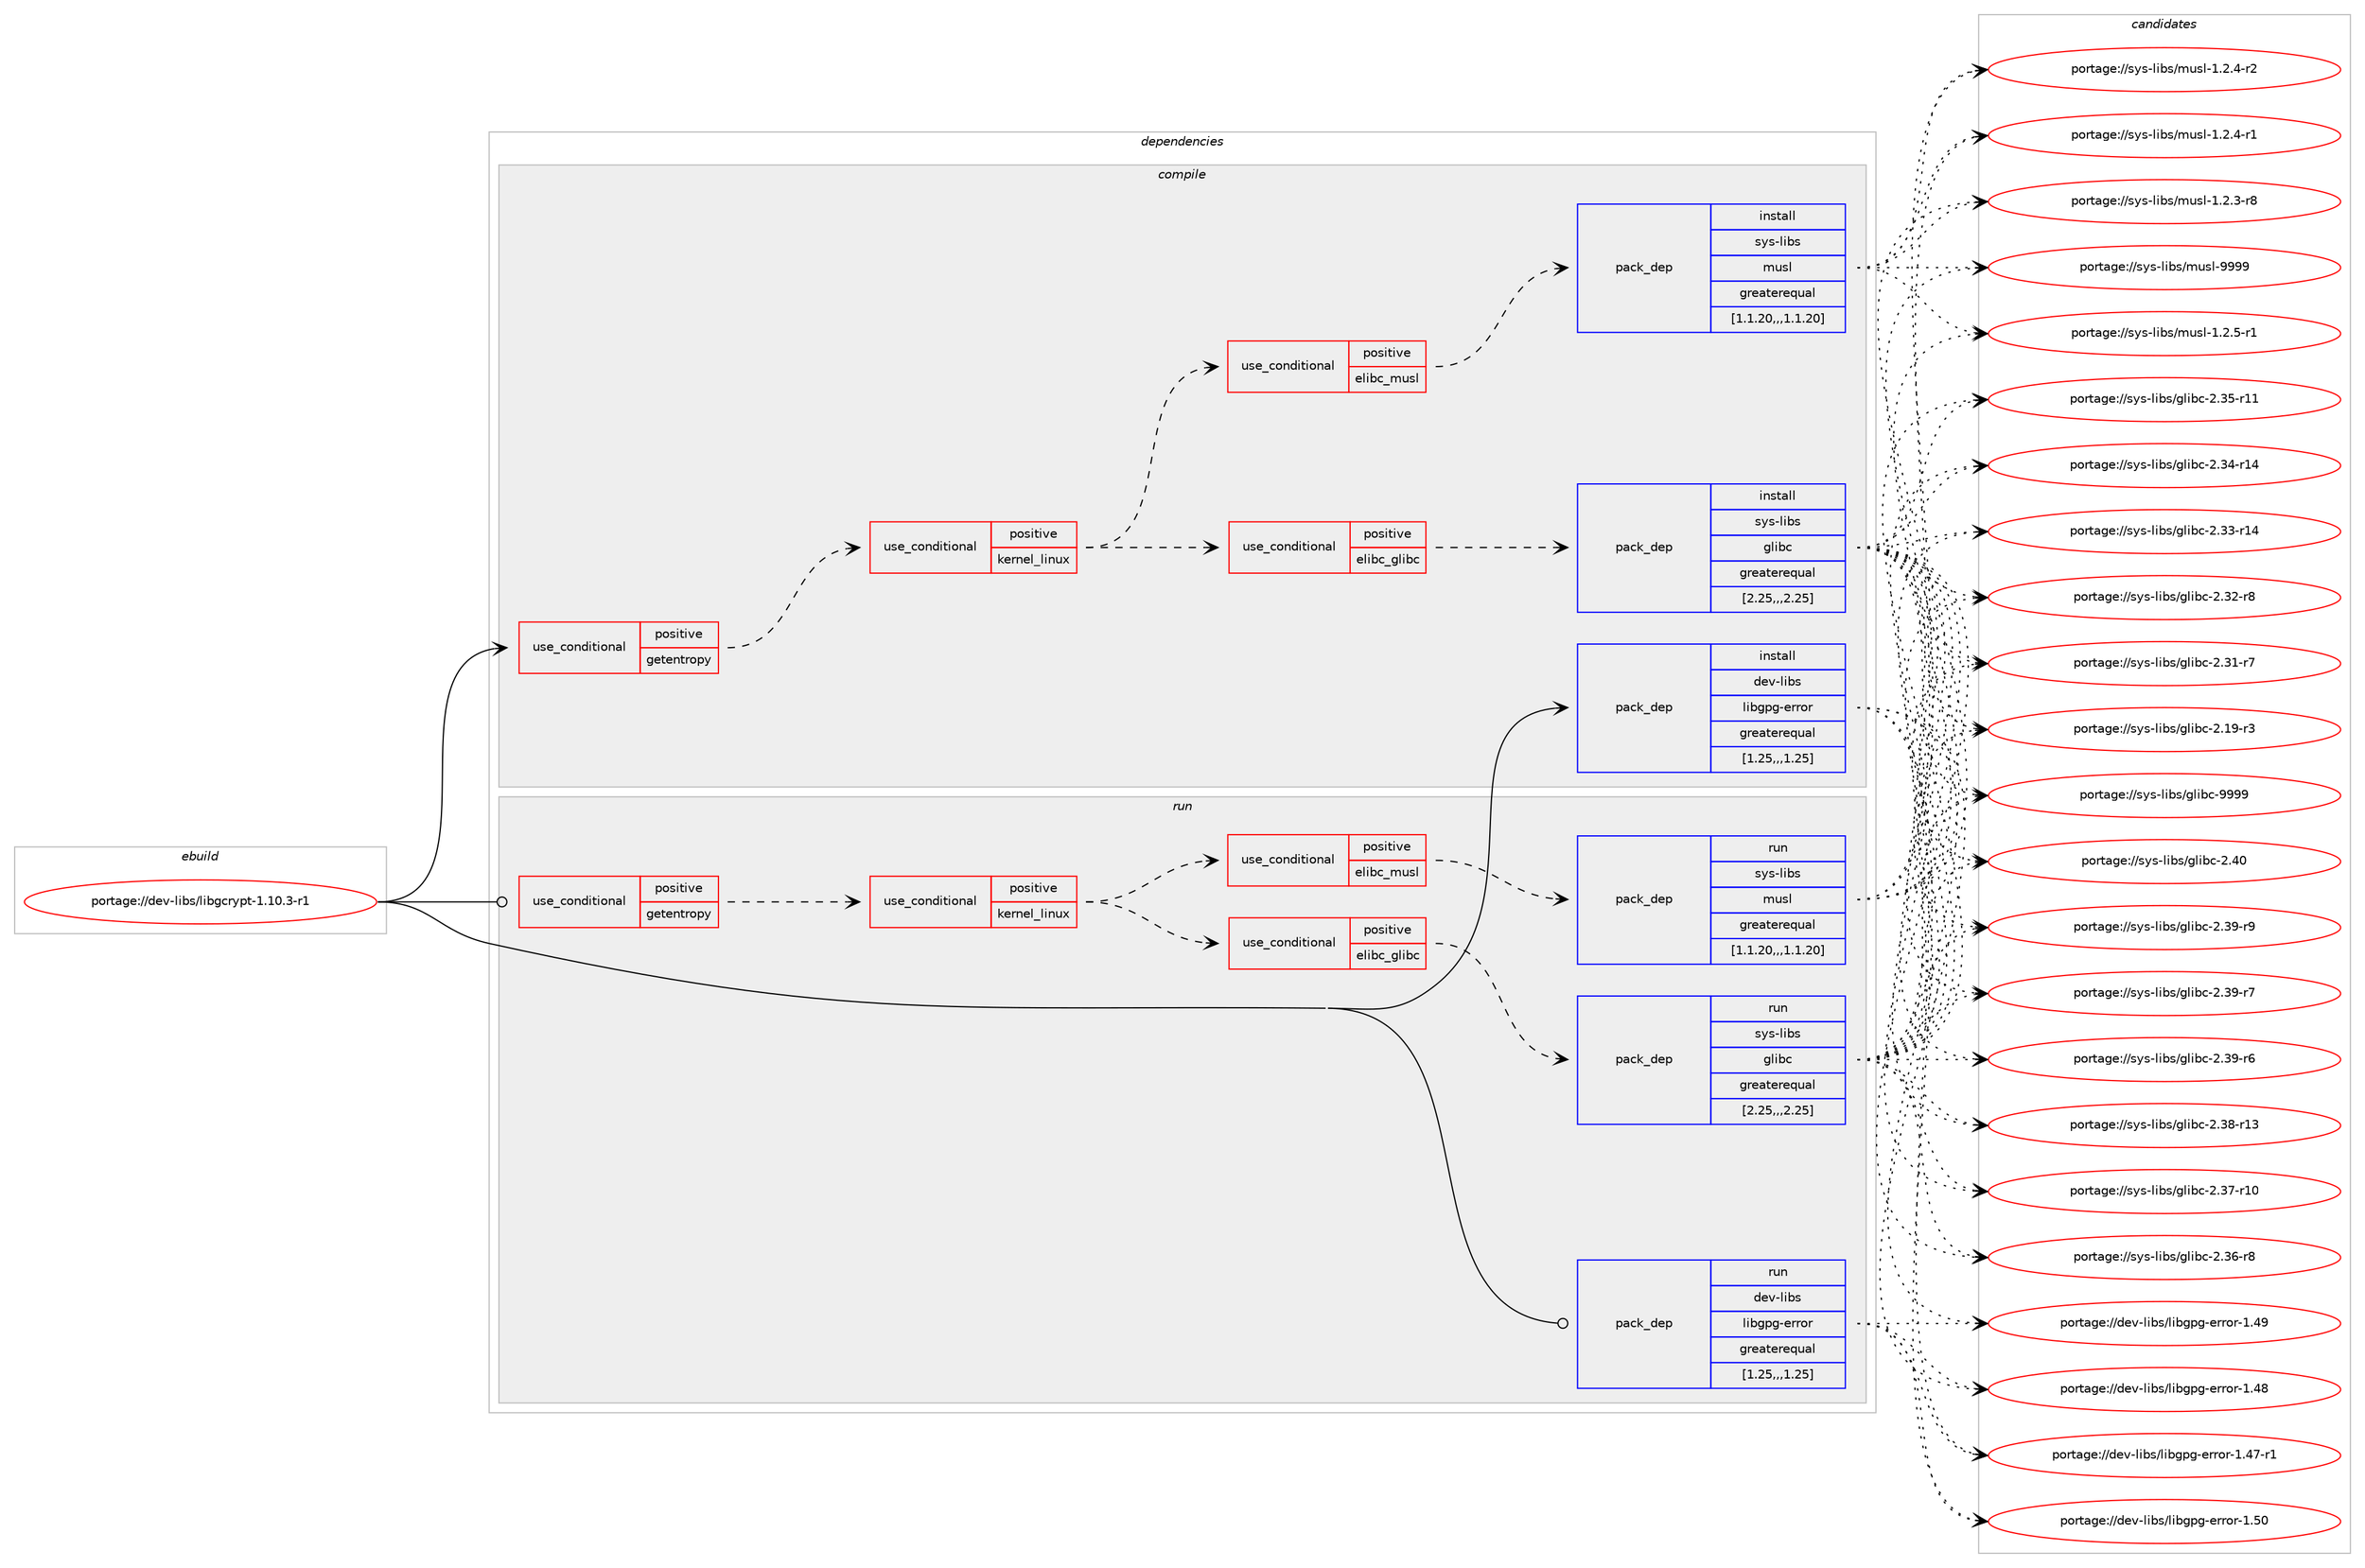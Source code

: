 digraph prolog {

# *************
# Graph options
# *************

newrank=true;
concentrate=true;
compound=true;
graph [rankdir=LR,fontname=Helvetica,fontsize=10,ranksep=1.5];#, ranksep=2.5, nodesep=0.2];
edge  [arrowhead=vee];
node  [fontname=Helvetica,fontsize=10];

# **********
# The ebuild
# **********

subgraph cluster_leftcol {
color=gray;
label=<<i>ebuild</i>>;
id [label="portage://dev-libs/libgcrypt-1.10.3-r1", color=red, width=4, href="../dev-libs/libgcrypt-1.10.3-r1.svg"];
}

# ****************
# The dependencies
# ****************

subgraph cluster_midcol {
color=gray;
label=<<i>dependencies</i>>;
subgraph cluster_compile {
fillcolor="#eeeeee";
style=filled;
label=<<i>compile</i>>;
subgraph cond26823 {
dependency110178 [label=<<TABLE BORDER="0" CELLBORDER="1" CELLSPACING="0" CELLPADDING="4"><TR><TD ROWSPAN="3" CELLPADDING="10">use_conditional</TD></TR><TR><TD>positive</TD></TR><TR><TD>getentropy</TD></TR></TABLE>>, shape=none, color=red];
subgraph cond26824 {
dependency110179 [label=<<TABLE BORDER="0" CELLBORDER="1" CELLSPACING="0" CELLPADDING="4"><TR><TD ROWSPAN="3" CELLPADDING="10">use_conditional</TD></TR><TR><TD>positive</TD></TR><TR><TD>kernel_linux</TD></TR></TABLE>>, shape=none, color=red];
subgraph cond26825 {
dependency110180 [label=<<TABLE BORDER="0" CELLBORDER="1" CELLSPACING="0" CELLPADDING="4"><TR><TD ROWSPAN="3" CELLPADDING="10">use_conditional</TD></TR><TR><TD>positive</TD></TR><TR><TD>elibc_glibc</TD></TR></TABLE>>, shape=none, color=red];
subgraph pack82161 {
dependency110181 [label=<<TABLE BORDER="0" CELLBORDER="1" CELLSPACING="0" CELLPADDING="4" WIDTH="220"><TR><TD ROWSPAN="6" CELLPADDING="30">pack_dep</TD></TR><TR><TD WIDTH="110">install</TD></TR><TR><TD>sys-libs</TD></TR><TR><TD>glibc</TD></TR><TR><TD>greaterequal</TD></TR><TR><TD>[2.25,,,2.25]</TD></TR></TABLE>>, shape=none, color=blue];
}
dependency110180:e -> dependency110181:w [weight=20,style="dashed",arrowhead="vee"];
}
dependency110179:e -> dependency110180:w [weight=20,style="dashed",arrowhead="vee"];
subgraph cond26826 {
dependency110182 [label=<<TABLE BORDER="0" CELLBORDER="1" CELLSPACING="0" CELLPADDING="4"><TR><TD ROWSPAN="3" CELLPADDING="10">use_conditional</TD></TR><TR><TD>positive</TD></TR><TR><TD>elibc_musl</TD></TR></TABLE>>, shape=none, color=red];
subgraph pack82162 {
dependency110183 [label=<<TABLE BORDER="0" CELLBORDER="1" CELLSPACING="0" CELLPADDING="4" WIDTH="220"><TR><TD ROWSPAN="6" CELLPADDING="30">pack_dep</TD></TR><TR><TD WIDTH="110">install</TD></TR><TR><TD>sys-libs</TD></TR><TR><TD>musl</TD></TR><TR><TD>greaterequal</TD></TR><TR><TD>[1.1.20,,,1.1.20]</TD></TR></TABLE>>, shape=none, color=blue];
}
dependency110182:e -> dependency110183:w [weight=20,style="dashed",arrowhead="vee"];
}
dependency110179:e -> dependency110182:w [weight=20,style="dashed",arrowhead="vee"];
}
dependency110178:e -> dependency110179:w [weight=20,style="dashed",arrowhead="vee"];
}
id:e -> dependency110178:w [weight=20,style="solid",arrowhead="vee"];
subgraph pack82163 {
dependency110184 [label=<<TABLE BORDER="0" CELLBORDER="1" CELLSPACING="0" CELLPADDING="4" WIDTH="220"><TR><TD ROWSPAN="6" CELLPADDING="30">pack_dep</TD></TR><TR><TD WIDTH="110">install</TD></TR><TR><TD>dev-libs</TD></TR><TR><TD>libgpg-error</TD></TR><TR><TD>greaterequal</TD></TR><TR><TD>[1.25,,,1.25]</TD></TR></TABLE>>, shape=none, color=blue];
}
id:e -> dependency110184:w [weight=20,style="solid",arrowhead="vee"];
}
subgraph cluster_compileandrun {
fillcolor="#eeeeee";
style=filled;
label=<<i>compile and run</i>>;
}
subgraph cluster_run {
fillcolor="#eeeeee";
style=filled;
label=<<i>run</i>>;
subgraph cond26827 {
dependency110185 [label=<<TABLE BORDER="0" CELLBORDER="1" CELLSPACING="0" CELLPADDING="4"><TR><TD ROWSPAN="3" CELLPADDING="10">use_conditional</TD></TR><TR><TD>positive</TD></TR><TR><TD>getentropy</TD></TR></TABLE>>, shape=none, color=red];
subgraph cond26828 {
dependency110186 [label=<<TABLE BORDER="0" CELLBORDER="1" CELLSPACING="0" CELLPADDING="4"><TR><TD ROWSPAN="3" CELLPADDING="10">use_conditional</TD></TR><TR><TD>positive</TD></TR><TR><TD>kernel_linux</TD></TR></TABLE>>, shape=none, color=red];
subgraph cond26829 {
dependency110187 [label=<<TABLE BORDER="0" CELLBORDER="1" CELLSPACING="0" CELLPADDING="4"><TR><TD ROWSPAN="3" CELLPADDING="10">use_conditional</TD></TR><TR><TD>positive</TD></TR><TR><TD>elibc_glibc</TD></TR></TABLE>>, shape=none, color=red];
subgraph pack82164 {
dependency110188 [label=<<TABLE BORDER="0" CELLBORDER="1" CELLSPACING="0" CELLPADDING="4" WIDTH="220"><TR><TD ROWSPAN="6" CELLPADDING="30">pack_dep</TD></TR><TR><TD WIDTH="110">run</TD></TR><TR><TD>sys-libs</TD></TR><TR><TD>glibc</TD></TR><TR><TD>greaterequal</TD></TR><TR><TD>[2.25,,,2.25]</TD></TR></TABLE>>, shape=none, color=blue];
}
dependency110187:e -> dependency110188:w [weight=20,style="dashed",arrowhead="vee"];
}
dependency110186:e -> dependency110187:w [weight=20,style="dashed",arrowhead="vee"];
subgraph cond26830 {
dependency110189 [label=<<TABLE BORDER="0" CELLBORDER="1" CELLSPACING="0" CELLPADDING="4"><TR><TD ROWSPAN="3" CELLPADDING="10">use_conditional</TD></TR><TR><TD>positive</TD></TR><TR><TD>elibc_musl</TD></TR></TABLE>>, shape=none, color=red];
subgraph pack82165 {
dependency110190 [label=<<TABLE BORDER="0" CELLBORDER="1" CELLSPACING="0" CELLPADDING="4" WIDTH="220"><TR><TD ROWSPAN="6" CELLPADDING="30">pack_dep</TD></TR><TR><TD WIDTH="110">run</TD></TR><TR><TD>sys-libs</TD></TR><TR><TD>musl</TD></TR><TR><TD>greaterequal</TD></TR><TR><TD>[1.1.20,,,1.1.20]</TD></TR></TABLE>>, shape=none, color=blue];
}
dependency110189:e -> dependency110190:w [weight=20,style="dashed",arrowhead="vee"];
}
dependency110186:e -> dependency110189:w [weight=20,style="dashed",arrowhead="vee"];
}
dependency110185:e -> dependency110186:w [weight=20,style="dashed",arrowhead="vee"];
}
id:e -> dependency110185:w [weight=20,style="solid",arrowhead="odot"];
subgraph pack82166 {
dependency110191 [label=<<TABLE BORDER="0" CELLBORDER="1" CELLSPACING="0" CELLPADDING="4" WIDTH="220"><TR><TD ROWSPAN="6" CELLPADDING="30">pack_dep</TD></TR><TR><TD WIDTH="110">run</TD></TR><TR><TD>dev-libs</TD></TR><TR><TD>libgpg-error</TD></TR><TR><TD>greaterequal</TD></TR><TR><TD>[1.25,,,1.25]</TD></TR></TABLE>>, shape=none, color=blue];
}
id:e -> dependency110191:w [weight=20,style="solid",arrowhead="odot"];
}
}

# **************
# The candidates
# **************

subgraph cluster_choices {
rank=same;
color=gray;
label=<<i>candidates</i>>;

subgraph choice82161 {
color=black;
nodesep=1;
choice11512111545108105981154710310810598994557575757 [label="portage://sys-libs/glibc-9999", color=red, width=4,href="../sys-libs/glibc-9999.svg"];
choice11512111545108105981154710310810598994550465248 [label="portage://sys-libs/glibc-2.40", color=red, width=4,href="../sys-libs/glibc-2.40.svg"];
choice115121115451081059811547103108105989945504651574511457 [label="portage://sys-libs/glibc-2.39-r9", color=red, width=4,href="../sys-libs/glibc-2.39-r9.svg"];
choice115121115451081059811547103108105989945504651574511455 [label="portage://sys-libs/glibc-2.39-r7", color=red, width=4,href="../sys-libs/glibc-2.39-r7.svg"];
choice115121115451081059811547103108105989945504651574511454 [label="portage://sys-libs/glibc-2.39-r6", color=red, width=4,href="../sys-libs/glibc-2.39-r6.svg"];
choice11512111545108105981154710310810598994550465156451144951 [label="portage://sys-libs/glibc-2.38-r13", color=red, width=4,href="../sys-libs/glibc-2.38-r13.svg"];
choice11512111545108105981154710310810598994550465155451144948 [label="portage://sys-libs/glibc-2.37-r10", color=red, width=4,href="../sys-libs/glibc-2.37-r10.svg"];
choice115121115451081059811547103108105989945504651544511456 [label="portage://sys-libs/glibc-2.36-r8", color=red, width=4,href="../sys-libs/glibc-2.36-r8.svg"];
choice11512111545108105981154710310810598994550465153451144949 [label="portage://sys-libs/glibc-2.35-r11", color=red, width=4,href="../sys-libs/glibc-2.35-r11.svg"];
choice11512111545108105981154710310810598994550465152451144952 [label="portage://sys-libs/glibc-2.34-r14", color=red, width=4,href="../sys-libs/glibc-2.34-r14.svg"];
choice11512111545108105981154710310810598994550465151451144952 [label="portage://sys-libs/glibc-2.33-r14", color=red, width=4,href="../sys-libs/glibc-2.33-r14.svg"];
choice115121115451081059811547103108105989945504651504511456 [label="portage://sys-libs/glibc-2.32-r8", color=red, width=4,href="../sys-libs/glibc-2.32-r8.svg"];
choice115121115451081059811547103108105989945504651494511455 [label="portage://sys-libs/glibc-2.31-r7", color=red, width=4,href="../sys-libs/glibc-2.31-r7.svg"];
choice115121115451081059811547103108105989945504649574511451 [label="portage://sys-libs/glibc-2.19-r3", color=red, width=4,href="../sys-libs/glibc-2.19-r3.svg"];
dependency110181:e -> choice11512111545108105981154710310810598994557575757:w [style=dotted,weight="100"];
dependency110181:e -> choice11512111545108105981154710310810598994550465248:w [style=dotted,weight="100"];
dependency110181:e -> choice115121115451081059811547103108105989945504651574511457:w [style=dotted,weight="100"];
dependency110181:e -> choice115121115451081059811547103108105989945504651574511455:w [style=dotted,weight="100"];
dependency110181:e -> choice115121115451081059811547103108105989945504651574511454:w [style=dotted,weight="100"];
dependency110181:e -> choice11512111545108105981154710310810598994550465156451144951:w [style=dotted,weight="100"];
dependency110181:e -> choice11512111545108105981154710310810598994550465155451144948:w [style=dotted,weight="100"];
dependency110181:e -> choice115121115451081059811547103108105989945504651544511456:w [style=dotted,weight="100"];
dependency110181:e -> choice11512111545108105981154710310810598994550465153451144949:w [style=dotted,weight="100"];
dependency110181:e -> choice11512111545108105981154710310810598994550465152451144952:w [style=dotted,weight="100"];
dependency110181:e -> choice11512111545108105981154710310810598994550465151451144952:w [style=dotted,weight="100"];
dependency110181:e -> choice115121115451081059811547103108105989945504651504511456:w [style=dotted,weight="100"];
dependency110181:e -> choice115121115451081059811547103108105989945504651494511455:w [style=dotted,weight="100"];
dependency110181:e -> choice115121115451081059811547103108105989945504649574511451:w [style=dotted,weight="100"];
}
subgraph choice82162 {
color=black;
nodesep=1;
choice1151211154510810598115471091171151084557575757 [label="portage://sys-libs/musl-9999", color=red, width=4,href="../sys-libs/musl-9999.svg"];
choice1151211154510810598115471091171151084549465046534511449 [label="portage://sys-libs/musl-1.2.5-r1", color=red, width=4,href="../sys-libs/musl-1.2.5-r1.svg"];
choice1151211154510810598115471091171151084549465046524511450 [label="portage://sys-libs/musl-1.2.4-r2", color=red, width=4,href="../sys-libs/musl-1.2.4-r2.svg"];
choice1151211154510810598115471091171151084549465046524511449 [label="portage://sys-libs/musl-1.2.4-r1", color=red, width=4,href="../sys-libs/musl-1.2.4-r1.svg"];
choice1151211154510810598115471091171151084549465046514511456 [label="portage://sys-libs/musl-1.2.3-r8", color=red, width=4,href="../sys-libs/musl-1.2.3-r8.svg"];
dependency110183:e -> choice1151211154510810598115471091171151084557575757:w [style=dotted,weight="100"];
dependency110183:e -> choice1151211154510810598115471091171151084549465046534511449:w [style=dotted,weight="100"];
dependency110183:e -> choice1151211154510810598115471091171151084549465046524511450:w [style=dotted,weight="100"];
dependency110183:e -> choice1151211154510810598115471091171151084549465046524511449:w [style=dotted,weight="100"];
dependency110183:e -> choice1151211154510810598115471091171151084549465046514511456:w [style=dotted,weight="100"];
}
subgraph choice82163 {
color=black;
nodesep=1;
choice10010111845108105981154710810598103112103451011141141111144549465348 [label="portage://dev-libs/libgpg-error-1.50", color=red, width=4,href="../dev-libs/libgpg-error-1.50.svg"];
choice10010111845108105981154710810598103112103451011141141111144549465257 [label="portage://dev-libs/libgpg-error-1.49", color=red, width=4,href="../dev-libs/libgpg-error-1.49.svg"];
choice10010111845108105981154710810598103112103451011141141111144549465256 [label="portage://dev-libs/libgpg-error-1.48", color=red, width=4,href="../dev-libs/libgpg-error-1.48.svg"];
choice100101118451081059811547108105981031121034510111411411111445494652554511449 [label="portage://dev-libs/libgpg-error-1.47-r1", color=red, width=4,href="../dev-libs/libgpg-error-1.47-r1.svg"];
dependency110184:e -> choice10010111845108105981154710810598103112103451011141141111144549465348:w [style=dotted,weight="100"];
dependency110184:e -> choice10010111845108105981154710810598103112103451011141141111144549465257:w [style=dotted,weight="100"];
dependency110184:e -> choice10010111845108105981154710810598103112103451011141141111144549465256:w [style=dotted,weight="100"];
dependency110184:e -> choice100101118451081059811547108105981031121034510111411411111445494652554511449:w [style=dotted,weight="100"];
}
subgraph choice82164 {
color=black;
nodesep=1;
choice11512111545108105981154710310810598994557575757 [label="portage://sys-libs/glibc-9999", color=red, width=4,href="../sys-libs/glibc-9999.svg"];
choice11512111545108105981154710310810598994550465248 [label="portage://sys-libs/glibc-2.40", color=red, width=4,href="../sys-libs/glibc-2.40.svg"];
choice115121115451081059811547103108105989945504651574511457 [label="portage://sys-libs/glibc-2.39-r9", color=red, width=4,href="../sys-libs/glibc-2.39-r9.svg"];
choice115121115451081059811547103108105989945504651574511455 [label="portage://sys-libs/glibc-2.39-r7", color=red, width=4,href="../sys-libs/glibc-2.39-r7.svg"];
choice115121115451081059811547103108105989945504651574511454 [label="portage://sys-libs/glibc-2.39-r6", color=red, width=4,href="../sys-libs/glibc-2.39-r6.svg"];
choice11512111545108105981154710310810598994550465156451144951 [label="portage://sys-libs/glibc-2.38-r13", color=red, width=4,href="../sys-libs/glibc-2.38-r13.svg"];
choice11512111545108105981154710310810598994550465155451144948 [label="portage://sys-libs/glibc-2.37-r10", color=red, width=4,href="../sys-libs/glibc-2.37-r10.svg"];
choice115121115451081059811547103108105989945504651544511456 [label="portage://sys-libs/glibc-2.36-r8", color=red, width=4,href="../sys-libs/glibc-2.36-r8.svg"];
choice11512111545108105981154710310810598994550465153451144949 [label="portage://sys-libs/glibc-2.35-r11", color=red, width=4,href="../sys-libs/glibc-2.35-r11.svg"];
choice11512111545108105981154710310810598994550465152451144952 [label="portage://sys-libs/glibc-2.34-r14", color=red, width=4,href="../sys-libs/glibc-2.34-r14.svg"];
choice11512111545108105981154710310810598994550465151451144952 [label="portage://sys-libs/glibc-2.33-r14", color=red, width=4,href="../sys-libs/glibc-2.33-r14.svg"];
choice115121115451081059811547103108105989945504651504511456 [label="portage://sys-libs/glibc-2.32-r8", color=red, width=4,href="../sys-libs/glibc-2.32-r8.svg"];
choice115121115451081059811547103108105989945504651494511455 [label="portage://sys-libs/glibc-2.31-r7", color=red, width=4,href="../sys-libs/glibc-2.31-r7.svg"];
choice115121115451081059811547103108105989945504649574511451 [label="portage://sys-libs/glibc-2.19-r3", color=red, width=4,href="../sys-libs/glibc-2.19-r3.svg"];
dependency110188:e -> choice11512111545108105981154710310810598994557575757:w [style=dotted,weight="100"];
dependency110188:e -> choice11512111545108105981154710310810598994550465248:w [style=dotted,weight="100"];
dependency110188:e -> choice115121115451081059811547103108105989945504651574511457:w [style=dotted,weight="100"];
dependency110188:e -> choice115121115451081059811547103108105989945504651574511455:w [style=dotted,weight="100"];
dependency110188:e -> choice115121115451081059811547103108105989945504651574511454:w [style=dotted,weight="100"];
dependency110188:e -> choice11512111545108105981154710310810598994550465156451144951:w [style=dotted,weight="100"];
dependency110188:e -> choice11512111545108105981154710310810598994550465155451144948:w [style=dotted,weight="100"];
dependency110188:e -> choice115121115451081059811547103108105989945504651544511456:w [style=dotted,weight="100"];
dependency110188:e -> choice11512111545108105981154710310810598994550465153451144949:w [style=dotted,weight="100"];
dependency110188:e -> choice11512111545108105981154710310810598994550465152451144952:w [style=dotted,weight="100"];
dependency110188:e -> choice11512111545108105981154710310810598994550465151451144952:w [style=dotted,weight="100"];
dependency110188:e -> choice115121115451081059811547103108105989945504651504511456:w [style=dotted,weight="100"];
dependency110188:e -> choice115121115451081059811547103108105989945504651494511455:w [style=dotted,weight="100"];
dependency110188:e -> choice115121115451081059811547103108105989945504649574511451:w [style=dotted,weight="100"];
}
subgraph choice82165 {
color=black;
nodesep=1;
choice1151211154510810598115471091171151084557575757 [label="portage://sys-libs/musl-9999", color=red, width=4,href="../sys-libs/musl-9999.svg"];
choice1151211154510810598115471091171151084549465046534511449 [label="portage://sys-libs/musl-1.2.5-r1", color=red, width=4,href="../sys-libs/musl-1.2.5-r1.svg"];
choice1151211154510810598115471091171151084549465046524511450 [label="portage://sys-libs/musl-1.2.4-r2", color=red, width=4,href="../sys-libs/musl-1.2.4-r2.svg"];
choice1151211154510810598115471091171151084549465046524511449 [label="portage://sys-libs/musl-1.2.4-r1", color=red, width=4,href="../sys-libs/musl-1.2.4-r1.svg"];
choice1151211154510810598115471091171151084549465046514511456 [label="portage://sys-libs/musl-1.2.3-r8", color=red, width=4,href="../sys-libs/musl-1.2.3-r8.svg"];
dependency110190:e -> choice1151211154510810598115471091171151084557575757:w [style=dotted,weight="100"];
dependency110190:e -> choice1151211154510810598115471091171151084549465046534511449:w [style=dotted,weight="100"];
dependency110190:e -> choice1151211154510810598115471091171151084549465046524511450:w [style=dotted,weight="100"];
dependency110190:e -> choice1151211154510810598115471091171151084549465046524511449:w [style=dotted,weight="100"];
dependency110190:e -> choice1151211154510810598115471091171151084549465046514511456:w [style=dotted,weight="100"];
}
subgraph choice82166 {
color=black;
nodesep=1;
choice10010111845108105981154710810598103112103451011141141111144549465348 [label="portage://dev-libs/libgpg-error-1.50", color=red, width=4,href="../dev-libs/libgpg-error-1.50.svg"];
choice10010111845108105981154710810598103112103451011141141111144549465257 [label="portage://dev-libs/libgpg-error-1.49", color=red, width=4,href="../dev-libs/libgpg-error-1.49.svg"];
choice10010111845108105981154710810598103112103451011141141111144549465256 [label="portage://dev-libs/libgpg-error-1.48", color=red, width=4,href="../dev-libs/libgpg-error-1.48.svg"];
choice100101118451081059811547108105981031121034510111411411111445494652554511449 [label="portage://dev-libs/libgpg-error-1.47-r1", color=red, width=4,href="../dev-libs/libgpg-error-1.47-r1.svg"];
dependency110191:e -> choice10010111845108105981154710810598103112103451011141141111144549465348:w [style=dotted,weight="100"];
dependency110191:e -> choice10010111845108105981154710810598103112103451011141141111144549465257:w [style=dotted,weight="100"];
dependency110191:e -> choice10010111845108105981154710810598103112103451011141141111144549465256:w [style=dotted,weight="100"];
dependency110191:e -> choice100101118451081059811547108105981031121034510111411411111445494652554511449:w [style=dotted,weight="100"];
}
}

}
